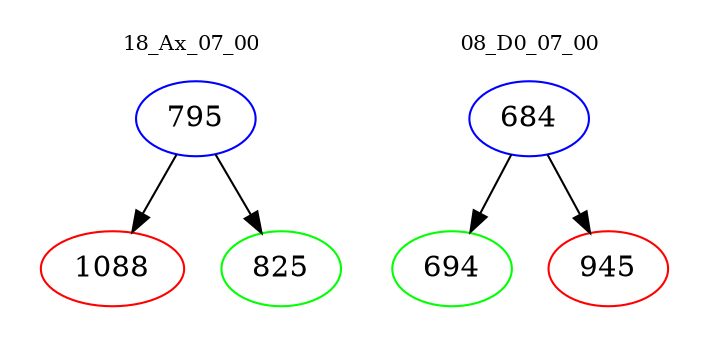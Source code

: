 digraph{
subgraph cluster_0 {
color = white
label = "18_Ax_07_00";
fontsize=10;
T0_795 [label="795", color="blue"]
T0_795 -> T0_1088 [color="black"]
T0_1088 [label="1088", color="red"]
T0_795 -> T0_825 [color="black"]
T0_825 [label="825", color="green"]
}
subgraph cluster_1 {
color = white
label = "08_D0_07_00";
fontsize=10;
T1_684 [label="684", color="blue"]
T1_684 -> T1_694 [color="black"]
T1_694 [label="694", color="green"]
T1_684 -> T1_945 [color="black"]
T1_945 [label="945", color="red"]
}
}
